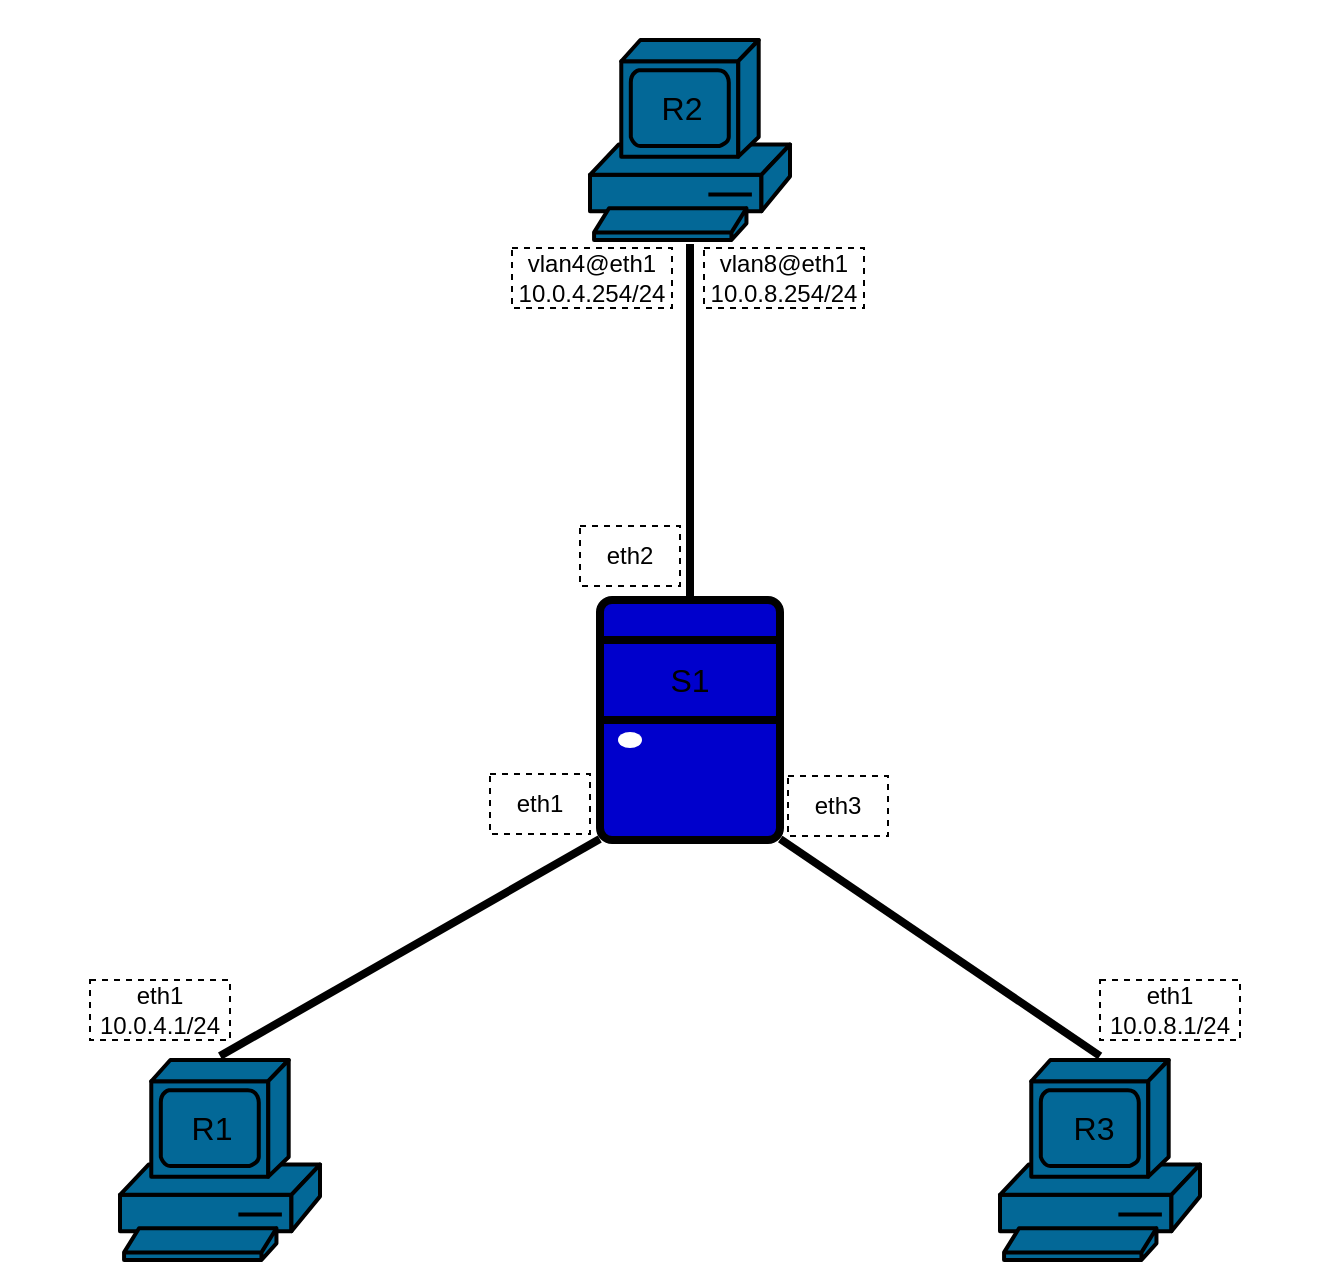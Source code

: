 <mxfile version="28.0.6">
  <diagram name="Page-1" id="X85E3G1szxH0JhdiORJy">
    <mxGraphModel dx="1426" dy="840" grid="1" gridSize="10" guides="1" tooltips="1" connect="1" arrows="1" fold="1" page="1" pageScale="1" pageWidth="850" pageHeight="1100" math="0" shadow="0">
      <root>
        <mxCell id="0" />
        <mxCell id="1" parent="0" />
        <mxCell id="9Z5AIpRs4NDyKX7JAnI_-1" value="v" style="rounded=0;whiteSpace=wrap;html=1;fillColor=#FFFFFF;strokeColor=none;strokeWidth=2;movable=0;resizable=0;rotatable=0;deletable=0;editable=0;locked=1;connectable=0;" vertex="1" parent="1">
          <mxGeometry x="380" y="360" width="670" height="640" as="geometry" />
        </mxCell>
        <mxCell id="9Z5AIpRs4NDyKX7JAnI_-4" value="" style="shape=mxgraph.cisco.computers_and_peripherals.pc;html=1;pointerEvents=1;dashed=0;fillColor=#036897;strokeColor=#000000;strokeWidth=2;verticalLabelPosition=bottom;verticalAlign=top;align=center;outlineConnect=0;perimeterSpacing=2;" vertex="1" parent="1">
          <mxGeometry x="440" y="890" width="100" height="100" as="geometry" />
        </mxCell>
        <mxCell id="9Z5AIpRs4NDyKX7JAnI_-5" value="" style="shape=mxgraph.cisco.computers_and_peripherals.pc;html=1;pointerEvents=1;dashed=0;fillColor=#036897;strokeColor=#000000;strokeWidth=2;verticalLabelPosition=bottom;verticalAlign=top;align=center;outlineConnect=0;perimeterSpacing=2;" vertex="1" parent="1">
          <mxGeometry x="880" y="890" width="100" height="100" as="geometry" />
        </mxCell>
        <mxCell id="9Z5AIpRs4NDyKX7JAnI_-7" value="" style="fontColor=#0066CC;verticalAlign=top;verticalLabelPosition=bottom;labelPosition=center;align=center;html=1;outlineConnect=0;fillColor=#0000CC;strokeColor=#000000;gradientColor=none;gradientDirection=north;strokeWidth=2;shape=mxgraph.networks.desktop_pc;perimeterSpacing=2;" vertex="1" parent="1">
          <mxGeometry x="680" y="660" width="90" height="120" as="geometry" />
        </mxCell>
        <mxCell id="9Z5AIpRs4NDyKX7JAnI_-16" value="&lt;font style=&quot;font-size: 16px;&quot;&gt;R1&lt;/font&gt;" style="text;html=1;align=center;verticalAlign=middle;whiteSpace=wrap;rounded=0;" vertex="1" parent="1">
          <mxGeometry x="446" y="904" width="80" height="40" as="geometry" />
        </mxCell>
        <mxCell id="9Z5AIpRs4NDyKX7JAnI_-17" value="&lt;font style=&quot;font-size: 16px;&quot;&gt;R3&lt;/font&gt;" style="text;html=1;align=center;verticalAlign=middle;whiteSpace=wrap;rounded=0;" vertex="1" parent="1">
          <mxGeometry x="887" y="904" width="80" height="40" as="geometry" />
        </mxCell>
        <mxCell id="9Z5AIpRs4NDyKX7JAnI_-19" value="&lt;span style=&quot;font-size: 16px;&quot;&gt;S1&lt;/span&gt;" style="text;html=1;align=center;verticalAlign=middle;whiteSpace=wrap;rounded=0;" vertex="1" parent="1">
          <mxGeometry x="685" y="680" width="80" height="40" as="geometry" />
        </mxCell>
        <mxCell id="9Z5AIpRs4NDyKX7JAnI_-23" value="" style="endArrow=none;html=1;rounded=0;entryX=0.02;entryY=0.98;entryDx=0;entryDy=0;entryPerimeter=0;exitX=0.5;exitY=0;exitDx=0;exitDy=0;exitPerimeter=0;strokeWidth=4;strokeColor=#000000;" edge="1" parent="1" source="9Z5AIpRs4NDyKX7JAnI_-4" target="9Z5AIpRs4NDyKX7JAnI_-7">
          <mxGeometry width="50" height="50" relative="1" as="geometry">
            <mxPoint x="510" y="820" as="sourcePoint" />
            <mxPoint x="560" y="770" as="targetPoint" />
          </mxGeometry>
        </mxCell>
        <mxCell id="9Z5AIpRs4NDyKX7JAnI_-24" value="" style="endArrow=none;html=1;rounded=0;entryX=0.5;entryY=0;entryDx=0;entryDy=0;entryPerimeter=0;exitX=0.98;exitY=0.98;exitDx=0;exitDy=0;exitPerimeter=0;strokeWidth=4;strokeColor=#000000;" edge="1" parent="1" source="9Z5AIpRs4NDyKX7JAnI_-7" target="9Z5AIpRs4NDyKX7JAnI_-5">
          <mxGeometry width="50" height="50" relative="1" as="geometry">
            <mxPoint x="690" y="988" as="sourcePoint" />
            <mxPoint x="880" y="880" as="targetPoint" />
          </mxGeometry>
        </mxCell>
        <mxCell id="9Z5AIpRs4NDyKX7JAnI_-25" value="" style="endArrow=none;html=1;rounded=0;exitX=0.5;exitY=0;exitDx=0;exitDy=0;exitPerimeter=0;strokeWidth=4;strokeColor=#000000;" edge="1" parent="1" source="9Z5AIpRs4NDyKX7JAnI_-7" target="9Z5AIpRs4NDyKX7JAnI_-3">
          <mxGeometry width="50" height="50" relative="1" as="geometry">
            <mxPoint x="890" y="718" as="sourcePoint" />
            <mxPoint x="1080" y="610" as="targetPoint" />
          </mxGeometry>
        </mxCell>
        <mxCell id="9Z5AIpRs4NDyKX7JAnI_-26" value="" style="group" vertex="1" connectable="0" parent="1">
          <mxGeometry x="675" y="380" width="100" height="100" as="geometry" />
        </mxCell>
        <mxCell id="9Z5AIpRs4NDyKX7JAnI_-3" value="" style="shape=mxgraph.cisco.computers_and_peripherals.pc;html=1;pointerEvents=1;dashed=0;fillColor=#036897;strokeColor=#000000;strokeWidth=2;verticalLabelPosition=bottom;verticalAlign=top;align=center;outlineConnect=0;perimeterSpacing=2;" vertex="1" parent="9Z5AIpRs4NDyKX7JAnI_-26">
          <mxGeometry width="100" height="100" as="geometry" />
        </mxCell>
        <mxCell id="9Z5AIpRs4NDyKX7JAnI_-15" value="&lt;font style=&quot;font-size: 16px;&quot;&gt;R2&lt;/font&gt;" style="text;html=1;align=center;verticalAlign=middle;whiteSpace=wrap;rounded=0;" vertex="1" parent="9Z5AIpRs4NDyKX7JAnI_-26">
          <mxGeometry x="6" y="14" width="80" height="40" as="geometry" />
        </mxCell>
        <mxCell id="9Z5AIpRs4NDyKX7JAnI_-27" value="&lt;font style=&quot;color: rgb(0, 0, 0);&quot;&gt;eth1&lt;/font&gt;&lt;div&gt;&lt;font style=&quot;color: rgb(0, 0, 0);&quot;&gt;10.0.4.1/24&lt;/font&gt;&lt;/div&gt;" style="text;html=1;align=center;verticalAlign=middle;whiteSpace=wrap;rounded=0;strokeColor=#000000;dashed=1;strokeWidth=1;perimeterSpacing=0;" vertex="1" parent="1">
          <mxGeometry x="425" y="850" width="70" height="30" as="geometry" />
        </mxCell>
        <mxCell id="9Z5AIpRs4NDyKX7JAnI_-29" value="&lt;font style=&quot;color: rgb(0, 0, 0);&quot;&gt;eth1&lt;/font&gt;" style="text;html=1;align=center;verticalAlign=middle;whiteSpace=wrap;rounded=0;strokeColor=#000000;dashed=1;strokeWidth=1;perimeterSpacing=0;" vertex="1" parent="1">
          <mxGeometry x="625" y="747" width="50" height="30" as="geometry" />
        </mxCell>
        <mxCell id="9Z5AIpRs4NDyKX7JAnI_-30" value="&lt;font style=&quot;color: rgb(0, 0, 0);&quot;&gt;vlan8@eth1&lt;/font&gt;&lt;div&gt;&lt;font style=&quot;color: rgb(0, 0, 0);&quot;&gt;10.0.8.254/24&lt;/font&gt;&lt;/div&gt;" style="text;html=1;align=center;verticalAlign=middle;whiteSpace=wrap;rounded=0;strokeColor=#000000;dashed=1;strokeWidth=1;perimeterSpacing=0;" vertex="1" parent="1">
          <mxGeometry x="732" y="484" width="80" height="30" as="geometry" />
        </mxCell>
        <mxCell id="9Z5AIpRs4NDyKX7JAnI_-31" value="&lt;font style=&quot;color: rgb(0, 0, 0);&quot;&gt;vlan4@eth1&lt;/font&gt;&lt;div&gt;&lt;font style=&quot;color: rgb(0, 0, 0);&quot;&gt;10.0.4.254/24&lt;/font&gt;&lt;/div&gt;" style="text;html=1;align=center;verticalAlign=middle;whiteSpace=wrap;rounded=0;strokeColor=#000000;dashed=1;strokeWidth=1;perimeterSpacing=0;" vertex="1" parent="1">
          <mxGeometry x="636" y="484" width="80" height="30" as="geometry" />
        </mxCell>
        <mxCell id="9Z5AIpRs4NDyKX7JAnI_-32" value="&lt;font style=&quot;color: rgb(0, 0, 0);&quot;&gt;eth2&lt;/font&gt;" style="text;html=1;align=center;verticalAlign=middle;whiteSpace=wrap;rounded=0;strokeColor=#000000;dashed=1;strokeWidth=1;perimeterSpacing=0;" vertex="1" parent="1">
          <mxGeometry x="670" y="623" width="50" height="30" as="geometry" />
        </mxCell>
        <mxCell id="9Z5AIpRs4NDyKX7JAnI_-33" value="&lt;font style=&quot;color: rgb(0, 0, 0);&quot;&gt;eth3&lt;/font&gt;" style="text;html=1;align=center;verticalAlign=middle;whiteSpace=wrap;rounded=0;strokeColor=#000000;dashed=1;strokeWidth=1;perimeterSpacing=0;" vertex="1" parent="1">
          <mxGeometry x="774" y="748" width="50" height="30" as="geometry" />
        </mxCell>
        <mxCell id="9Z5AIpRs4NDyKX7JAnI_-36" value="&lt;font style=&quot;color: rgb(0, 0, 0);&quot;&gt;eth1&lt;/font&gt;&lt;div&gt;&lt;font style=&quot;color: rgb(0, 0, 0);&quot;&gt;10.0.8.1/24&lt;/font&gt;&lt;/div&gt;" style="text;html=1;align=center;verticalAlign=middle;whiteSpace=wrap;rounded=0;strokeColor=#000000;dashed=1;strokeWidth=1;perimeterSpacing=0;" vertex="1" parent="1">
          <mxGeometry x="930" y="850" width="70" height="30" as="geometry" />
        </mxCell>
      </root>
    </mxGraphModel>
  </diagram>
</mxfile>
